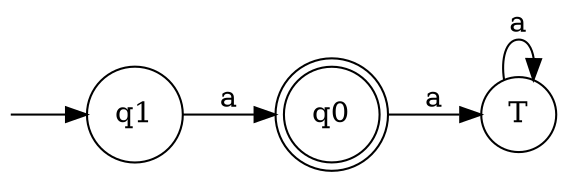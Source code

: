strict digraph {
 rankdir=LR;

node [shape = none, label = "", width = 0, height = 0]; qd;
node [label="\N", width = 0.5, height = 0.5];
node [shape = doublecircle]; 
q0;

node [shape = circle];
qd -> q1
T -> T[label="a"]
q0 -> T[label="a"]
q1 -> q0[label="a"]
}
